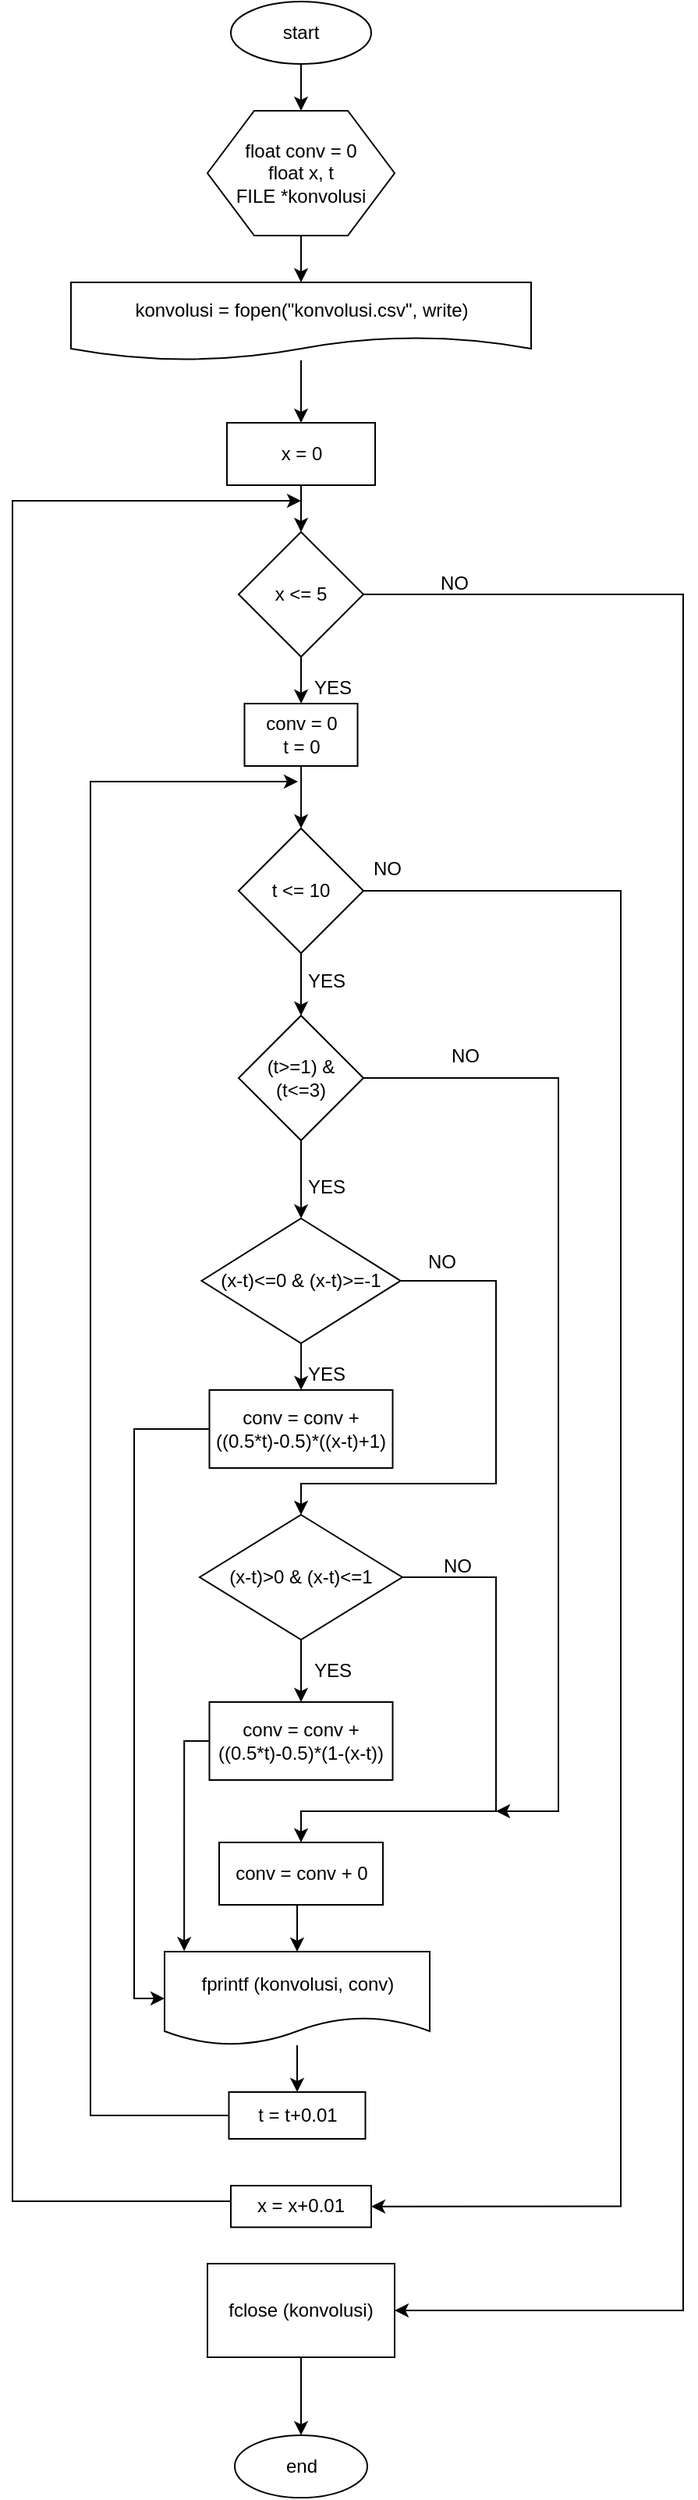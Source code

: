 <mxfile version="12.7.4" type="device"><diagram id="sp9i7LDUxBhc_CpE5xOT" name="Page-1"><mxGraphModel dx="423" dy="391" grid="1" gridSize="10" guides="1" tooltips="1" connect="1" arrows="1" fold="1" page="1" pageScale="1" pageWidth="850" pageHeight="1100" math="0" shadow="0"><root><mxCell id="0"/><mxCell id="1" parent="0"/><mxCell id="ihMuBdXvAt3jfUCNdS7s-98" style="edgeStyle=orthogonalEdgeStyle;rounded=0;orthogonalLoop=1;jettySize=auto;html=1;entryX=1;entryY=0.5;entryDx=0;entryDy=0;" parent="1" edge="1"><mxGeometry relative="1" as="geometry"><mxPoint x="750" y="1800" as="sourcePoint"/><Array as="points"><mxPoint x="880" y="1800"/><mxPoint x="880" y="2445"/></Array></mxGeometry></mxCell><mxCell id="5qePwa9iFpeyQhkRq-a8-2" style="edgeStyle=orthogonalEdgeStyle;rounded=0;orthogonalLoop=1;jettySize=auto;html=1;" parent="1" source="5qePwa9iFpeyQhkRq-a8-1" target="5qePwa9iFpeyQhkRq-a8-5" edge="1"><mxGeometry relative="1" as="geometry"><mxPoint x="235" y="130" as="targetPoint"/></mxGeometry></mxCell><mxCell id="5qePwa9iFpeyQhkRq-a8-1" value="start" style="ellipse;whiteSpace=wrap;html=1;" parent="1" vertex="1"><mxGeometry x="190" y="60" width="90" height="40" as="geometry"/></mxCell><mxCell id="5qePwa9iFpeyQhkRq-a8-6" style="edgeStyle=orthogonalEdgeStyle;rounded=0;orthogonalLoop=1;jettySize=auto;html=1;" parent="1" source="5qePwa9iFpeyQhkRq-a8-5" target="5qePwa9iFpeyQhkRq-a8-7" edge="1"><mxGeometry relative="1" as="geometry"><mxPoint x="235" y="260.0" as="targetPoint"/></mxGeometry></mxCell><mxCell id="5qePwa9iFpeyQhkRq-a8-5" value="float conv = 0&lt;br&gt;float x, t&lt;br&gt;FILE *konvolusi" style="shape=hexagon;perimeter=hexagonPerimeter2;whiteSpace=wrap;html=1;" parent="1" vertex="1"><mxGeometry x="175" y="130" width="120" height="80" as="geometry"/></mxCell><mxCell id="5qePwa9iFpeyQhkRq-a8-8" style="edgeStyle=orthogonalEdgeStyle;rounded=0;orthogonalLoop=1;jettySize=auto;html=1;" parent="1" source="5qePwa9iFpeyQhkRq-a8-7" target="5qePwa9iFpeyQhkRq-a8-9" edge="1"><mxGeometry relative="1" as="geometry"><mxPoint x="235" y="330.0" as="targetPoint"/></mxGeometry></mxCell><mxCell id="5qePwa9iFpeyQhkRq-a8-7" value="konvolusi = fopen(&quot;konvolusi.csv&quot;, write)" style="shape=document;whiteSpace=wrap;html=1;boundedLbl=1;" parent="1" vertex="1"><mxGeometry x="87.5" y="240" width="295" height="50" as="geometry"/></mxCell><mxCell id="5qePwa9iFpeyQhkRq-a8-10" style="edgeStyle=orthogonalEdgeStyle;rounded=0;orthogonalLoop=1;jettySize=auto;html=1;" parent="1" source="5qePwa9iFpeyQhkRq-a8-9" target="5qePwa9iFpeyQhkRq-a8-11" edge="1"><mxGeometry relative="1" as="geometry"><mxPoint x="235" y="410" as="targetPoint"/></mxGeometry></mxCell><mxCell id="5qePwa9iFpeyQhkRq-a8-9" value="x = 0" style="rounded=0;whiteSpace=wrap;html=1;" parent="1" vertex="1"><mxGeometry x="187.5" y="330" width="95" height="40" as="geometry"/></mxCell><mxCell id="5qePwa9iFpeyQhkRq-a8-12" style="edgeStyle=orthogonalEdgeStyle;rounded=0;orthogonalLoop=1;jettySize=auto;html=1;" parent="1" source="5qePwa9iFpeyQhkRq-a8-11" target="5qePwa9iFpeyQhkRq-a8-14" edge="1"><mxGeometry relative="1" as="geometry"><mxPoint x="235" y="530" as="targetPoint"/></mxGeometry></mxCell><mxCell id="5qePwa9iFpeyQhkRq-a8-61" style="edgeStyle=orthogonalEdgeStyle;rounded=0;orthogonalLoop=1;jettySize=auto;html=1;entryX=1;entryY=0.5;entryDx=0;entryDy=0;" parent="1" source="5qePwa9iFpeyQhkRq-a8-11" target="5qePwa9iFpeyQhkRq-a8-58" edge="1"><mxGeometry relative="1" as="geometry"><mxPoint x="360" y="1540" as="targetPoint"/><Array as="points"><mxPoint x="480" y="440"/><mxPoint x="480" y="1540"/></Array></mxGeometry></mxCell><mxCell id="5qePwa9iFpeyQhkRq-a8-11" value="x &amp;lt;= 5" style="rhombus;whiteSpace=wrap;html=1;" parent="1" vertex="1"><mxGeometry x="195" y="400" width="80" height="80" as="geometry"/></mxCell><mxCell id="5qePwa9iFpeyQhkRq-a8-13" value="YES" style="text;html=1;align=center;verticalAlign=middle;resizable=0;points=[];autosize=1;" parent="1" vertex="1"><mxGeometry x="235" y="490" width="40" height="20" as="geometry"/></mxCell><mxCell id="5qePwa9iFpeyQhkRq-a8-15" style="edgeStyle=orthogonalEdgeStyle;rounded=0;orthogonalLoop=1;jettySize=auto;html=1;" parent="1" source="5qePwa9iFpeyQhkRq-a8-14" target="5qePwa9iFpeyQhkRq-a8-16" edge="1"><mxGeometry relative="1" as="geometry"><mxPoint x="235" y="590" as="targetPoint"/></mxGeometry></mxCell><mxCell id="5qePwa9iFpeyQhkRq-a8-14" value="conv = 0&lt;br&gt;t = 0" style="rounded=0;whiteSpace=wrap;html=1;" parent="1" vertex="1"><mxGeometry x="198.75" y="510" width="72.5" height="40" as="geometry"/></mxCell><mxCell id="5qePwa9iFpeyQhkRq-a8-17" style="edgeStyle=orthogonalEdgeStyle;rounded=0;orthogonalLoop=1;jettySize=auto;html=1;" parent="1" source="5qePwa9iFpeyQhkRq-a8-16" target="5qePwa9iFpeyQhkRq-a8-18" edge="1"><mxGeometry relative="1" as="geometry"><mxPoint x="235" y="720" as="targetPoint"/></mxGeometry></mxCell><mxCell id="5qePwa9iFpeyQhkRq-a8-57" style="edgeStyle=orthogonalEdgeStyle;rounded=0;orthogonalLoop=1;jettySize=auto;html=1;entryX=1;entryY=0.5;entryDx=0;entryDy=0;" parent="1" source="5qePwa9iFpeyQhkRq-a8-16" target="5qePwa9iFpeyQhkRq-a8-47" edge="1"><mxGeometry relative="1" as="geometry"><mxPoint x="280" y="1570" as="targetPoint"/><Array as="points"><mxPoint x="440" y="630"/><mxPoint x="440" y="1473"/></Array></mxGeometry></mxCell><mxCell id="5qePwa9iFpeyQhkRq-a8-16" value="t &amp;lt;= 10" style="rhombus;whiteSpace=wrap;html=1;" parent="1" vertex="1"><mxGeometry x="195" y="590" width="80" height="80" as="geometry"/></mxCell><mxCell id="5qePwa9iFpeyQhkRq-a8-20" style="edgeStyle=orthogonalEdgeStyle;rounded=0;orthogonalLoop=1;jettySize=auto;html=1;" parent="1" source="5qePwa9iFpeyQhkRq-a8-18" target="5qePwa9iFpeyQhkRq-a8-23" edge="1"><mxGeometry relative="1" as="geometry"><mxPoint x="235" y="850" as="targetPoint"/></mxGeometry></mxCell><mxCell id="5qePwa9iFpeyQhkRq-a8-42" style="edgeStyle=orthogonalEdgeStyle;rounded=0;orthogonalLoop=1;jettySize=auto;html=1;" parent="1" source="5qePwa9iFpeyQhkRq-a8-18" edge="1"><mxGeometry relative="1" as="geometry"><mxPoint x="360" y="1220" as="targetPoint"/><Array as="points"><mxPoint x="400" y="750"/><mxPoint x="400" y="1220"/></Array></mxGeometry></mxCell><mxCell id="5qePwa9iFpeyQhkRq-a8-18" value="(t&amp;gt;=1) &amp;amp; (t&amp;lt;=3)" style="rhombus;whiteSpace=wrap;html=1;" parent="1" vertex="1"><mxGeometry x="195" y="710" width="80" height="80" as="geometry"/></mxCell><mxCell id="5qePwa9iFpeyQhkRq-a8-19" value="YES" style="text;html=1;align=center;verticalAlign=middle;resizable=0;points=[];autosize=1;" parent="1" vertex="1"><mxGeometry x="231.25" y="678" width="40" height="20" as="geometry"/></mxCell><mxCell id="5qePwa9iFpeyQhkRq-a8-21" value="YES" style="text;html=1;align=center;verticalAlign=middle;resizable=0;points=[];autosize=1;" parent="1" vertex="1"><mxGeometry x="231.25" y="810" width="40" height="20" as="geometry"/></mxCell><mxCell id="5qePwa9iFpeyQhkRq-a8-24" style="edgeStyle=orthogonalEdgeStyle;rounded=0;orthogonalLoop=1;jettySize=auto;html=1;" parent="1" source="5qePwa9iFpeyQhkRq-a8-23" target="5qePwa9iFpeyQhkRq-a8-26" edge="1"><mxGeometry relative="1" as="geometry"><mxPoint x="235" y="970" as="targetPoint"/></mxGeometry></mxCell><mxCell id="5qePwa9iFpeyQhkRq-a8-27" style="edgeStyle=orthogonalEdgeStyle;rounded=0;orthogonalLoop=1;jettySize=auto;html=1;" parent="1" source="5qePwa9iFpeyQhkRq-a8-23" target="5qePwa9iFpeyQhkRq-a8-28" edge="1"><mxGeometry relative="1" as="geometry"><mxPoint x="360" y="1040" as="targetPoint"/><Array as="points"><mxPoint x="360" y="880"/><mxPoint x="360" y="1010"/><mxPoint x="235" y="1010"/></Array></mxGeometry></mxCell><mxCell id="5qePwa9iFpeyQhkRq-a8-23" value="(x-t)&amp;lt;=0 &amp;amp; (x-t)&amp;gt;=-1" style="rhombus;whiteSpace=wrap;html=1;" parent="1" vertex="1"><mxGeometry x="171.25" y="840" width="127.5" height="80" as="geometry"/></mxCell><mxCell id="5qePwa9iFpeyQhkRq-a8-25" value="YES" style="text;html=1;align=center;verticalAlign=middle;resizable=0;points=[];autosize=1;" parent="1" vertex="1"><mxGeometry x="231.25" y="930" width="40" height="20" as="geometry"/></mxCell><mxCell id="5qePwa9iFpeyQhkRq-a8-53" style="edgeStyle=orthogonalEdgeStyle;rounded=0;orthogonalLoop=1;jettySize=auto;html=1;entryX=0;entryY=0.5;entryDx=0;entryDy=0;" parent="1" source="5qePwa9iFpeyQhkRq-a8-26" target="5qePwa9iFpeyQhkRq-a8-50" edge="1"><mxGeometry relative="1" as="geometry"><Array as="points"><mxPoint x="128" y="975"/><mxPoint x="128" y="1340"/></Array></mxGeometry></mxCell><mxCell id="5qePwa9iFpeyQhkRq-a8-26" value="conv = conv + ((0.5*t)-0.5)*((x-t)+1)" style="rounded=0;whiteSpace=wrap;html=1;" parent="1" vertex="1"><mxGeometry x="176.25" y="950" width="117.5" height="50" as="geometry"/></mxCell><mxCell id="5qePwa9iFpeyQhkRq-a8-33" style="edgeStyle=orthogonalEdgeStyle;rounded=0;orthogonalLoop=1;jettySize=auto;html=1;entryX=0.5;entryY=0;entryDx=0;entryDy=0;" parent="1" source="5qePwa9iFpeyQhkRq-a8-28" target="5qePwa9iFpeyQhkRq-a8-32" edge="1"><mxGeometry relative="1" as="geometry"/></mxCell><mxCell id="5qePwa9iFpeyQhkRq-a8-34" style="edgeStyle=orthogonalEdgeStyle;rounded=0;orthogonalLoop=1;jettySize=auto;html=1;" parent="1" source="5qePwa9iFpeyQhkRq-a8-28" target="5qePwa9iFpeyQhkRq-a8-37" edge="1"><mxGeometry relative="1" as="geometry"><mxPoint x="235" y="1240.0" as="targetPoint"/><Array as="points"><mxPoint x="360" y="1070"/><mxPoint x="360" y="1220"/><mxPoint x="235" y="1220"/></Array></mxGeometry></mxCell><mxCell id="5qePwa9iFpeyQhkRq-a8-28" value="&lt;span style=&quot;white-space: normal&quot;&gt;(x-t)&amp;gt;0 &amp;amp; (x-t)&amp;lt;=1&lt;/span&gt;" style="rhombus;whiteSpace=wrap;html=1;" parent="1" vertex="1"><mxGeometry x="170" y="1030" width="130" height="80" as="geometry"/></mxCell><mxCell id="5qePwa9iFpeyQhkRq-a8-29" value="NO" style="text;html=1;align=center;verticalAlign=middle;resizable=0;points=[];autosize=1;" parent="1" vertex="1"><mxGeometry x="310" y="858" width="30" height="20" as="geometry"/></mxCell><mxCell id="5qePwa9iFpeyQhkRq-a8-31" value="YES" style="text;html=1;align=center;verticalAlign=middle;resizable=0;points=[];autosize=1;" parent="1" vertex="1"><mxGeometry x="235" y="1120" width="40" height="20" as="geometry"/></mxCell><mxCell id="5qePwa9iFpeyQhkRq-a8-52" style="edgeStyle=orthogonalEdgeStyle;rounded=0;orthogonalLoop=1;jettySize=auto;html=1;entryX=0.074;entryY=-0.006;entryDx=0;entryDy=0;entryPerimeter=0;" parent="1" source="5qePwa9iFpeyQhkRq-a8-32" target="5qePwa9iFpeyQhkRq-a8-50" edge="1"><mxGeometry relative="1" as="geometry"><Array as="points"><mxPoint x="160" y="1175"/></Array></mxGeometry></mxCell><mxCell id="5qePwa9iFpeyQhkRq-a8-32" value="conv = conv + ((0.5*t)-0.5)*(1-(x-t))" style="rounded=0;whiteSpace=wrap;html=1;" parent="1" vertex="1"><mxGeometry x="176.25" y="1150" width="117.5" height="50" as="geometry"/></mxCell><mxCell id="5qePwa9iFpeyQhkRq-a8-36" value="NO" style="text;html=1;align=center;verticalAlign=middle;resizable=0;points=[];autosize=1;" parent="1" vertex="1"><mxGeometry x="320" y="1053" width="30" height="20" as="geometry"/></mxCell><mxCell id="5qePwa9iFpeyQhkRq-a8-51" style="edgeStyle=orthogonalEdgeStyle;rounded=0;orthogonalLoop=1;jettySize=auto;html=1;exitX=0.5;exitY=1;exitDx=0;exitDy=0;entryX=0.5;entryY=0;entryDx=0;entryDy=0;" parent="1" source="5qePwa9iFpeyQhkRq-a8-37" target="5qePwa9iFpeyQhkRq-a8-50" edge="1"><mxGeometry relative="1" as="geometry"/></mxCell><mxCell id="5qePwa9iFpeyQhkRq-a8-37" value="conv = conv + 0" style="rounded=0;whiteSpace=wrap;html=1;" parent="1" vertex="1"><mxGeometry x="182.5" y="1240" width="105" height="40" as="geometry"/></mxCell><mxCell id="5qePwa9iFpeyQhkRq-a8-43" value="NO" style="text;html=1;align=center;verticalAlign=middle;resizable=0;points=[];autosize=1;" parent="1" vertex="1"><mxGeometry x="325" y="726" width="30" height="20" as="geometry"/></mxCell><mxCell id="5qePwa9iFpeyQhkRq-a8-45" value="NO" style="text;html=1;align=center;verticalAlign=middle;resizable=0;points=[];autosize=1;" parent="1" vertex="1"><mxGeometry x="275" y="606" width="30" height="20" as="geometry"/></mxCell><mxCell id="5qePwa9iFpeyQhkRq-a8-48" style="edgeStyle=orthogonalEdgeStyle;rounded=0;orthogonalLoop=1;jettySize=auto;html=1;" parent="1" source="5qePwa9iFpeyQhkRq-a8-47" edge="1"><mxGeometry relative="1" as="geometry"><mxPoint x="235" y="380" as="targetPoint"/><Array as="points"><mxPoint x="233" y="1470"/><mxPoint x="50" y="1470"/><mxPoint x="50" y="380"/></Array></mxGeometry></mxCell><mxCell id="5qePwa9iFpeyQhkRq-a8-47" value="x = x+0.01" style="rounded=0;whiteSpace=wrap;html=1;" parent="1" vertex="1"><mxGeometry x="190" y="1460" width="90" height="26.67" as="geometry"/></mxCell><mxCell id="5qePwa9iFpeyQhkRq-a8-54" style="edgeStyle=orthogonalEdgeStyle;rounded=0;orthogonalLoop=1;jettySize=auto;html=1;" parent="1" source="5qePwa9iFpeyQhkRq-a8-50" target="5qePwa9iFpeyQhkRq-a8-55" edge="1"><mxGeometry relative="1" as="geometry"><mxPoint x="232.5" y="1400" as="targetPoint"/></mxGeometry></mxCell><mxCell id="5qePwa9iFpeyQhkRq-a8-50" value="fprintf (konvolusi, conv)" style="shape=document;whiteSpace=wrap;html=1;boundedLbl=1;" parent="1" vertex="1"><mxGeometry x="147.5" y="1310" width="170" height="60" as="geometry"/></mxCell><mxCell id="5qePwa9iFpeyQhkRq-a8-56" style="edgeStyle=orthogonalEdgeStyle;rounded=0;orthogonalLoop=1;jettySize=auto;html=1;" parent="1" source="5qePwa9iFpeyQhkRq-a8-55" edge="1"><mxGeometry relative="1" as="geometry"><mxPoint x="233" y="560" as="targetPoint"/><Array as="points"><mxPoint x="100" y="1415"/><mxPoint x="100" y="560"/></Array></mxGeometry></mxCell><mxCell id="5qePwa9iFpeyQhkRq-a8-55" value="t = t+0.01" style="rounded=0;whiteSpace=wrap;html=1;" parent="1" vertex="1"><mxGeometry x="188.75" y="1400" width="87.5" height="30" as="geometry"/></mxCell><mxCell id="5qePwa9iFpeyQhkRq-a8-59" style="edgeStyle=orthogonalEdgeStyle;rounded=0;orthogonalLoop=1;jettySize=auto;html=1;" parent="1" source="5qePwa9iFpeyQhkRq-a8-58" target="5qePwa9iFpeyQhkRq-a8-60" edge="1"><mxGeometry relative="1" as="geometry"><mxPoint x="235" y="1630" as="targetPoint"/></mxGeometry></mxCell><mxCell id="5qePwa9iFpeyQhkRq-a8-58" value="fclose (konvolusi)" style="rounded=0;whiteSpace=wrap;html=1;" parent="1" vertex="1"><mxGeometry x="175" y="1510" width="120" height="60" as="geometry"/></mxCell><mxCell id="5qePwa9iFpeyQhkRq-a8-60" value="end" style="ellipse;whiteSpace=wrap;html=1;" parent="1" vertex="1"><mxGeometry x="192.5" y="1620" width="85" height="40" as="geometry"/></mxCell><mxCell id="5qePwa9iFpeyQhkRq-a8-62" value="NO" style="text;html=1;align=center;verticalAlign=middle;resizable=0;points=[];autosize=1;" parent="1" vertex="1"><mxGeometry x="318" y="423" width="30" height="20" as="geometry"/></mxCell></root></mxGraphModel></diagram></mxfile>